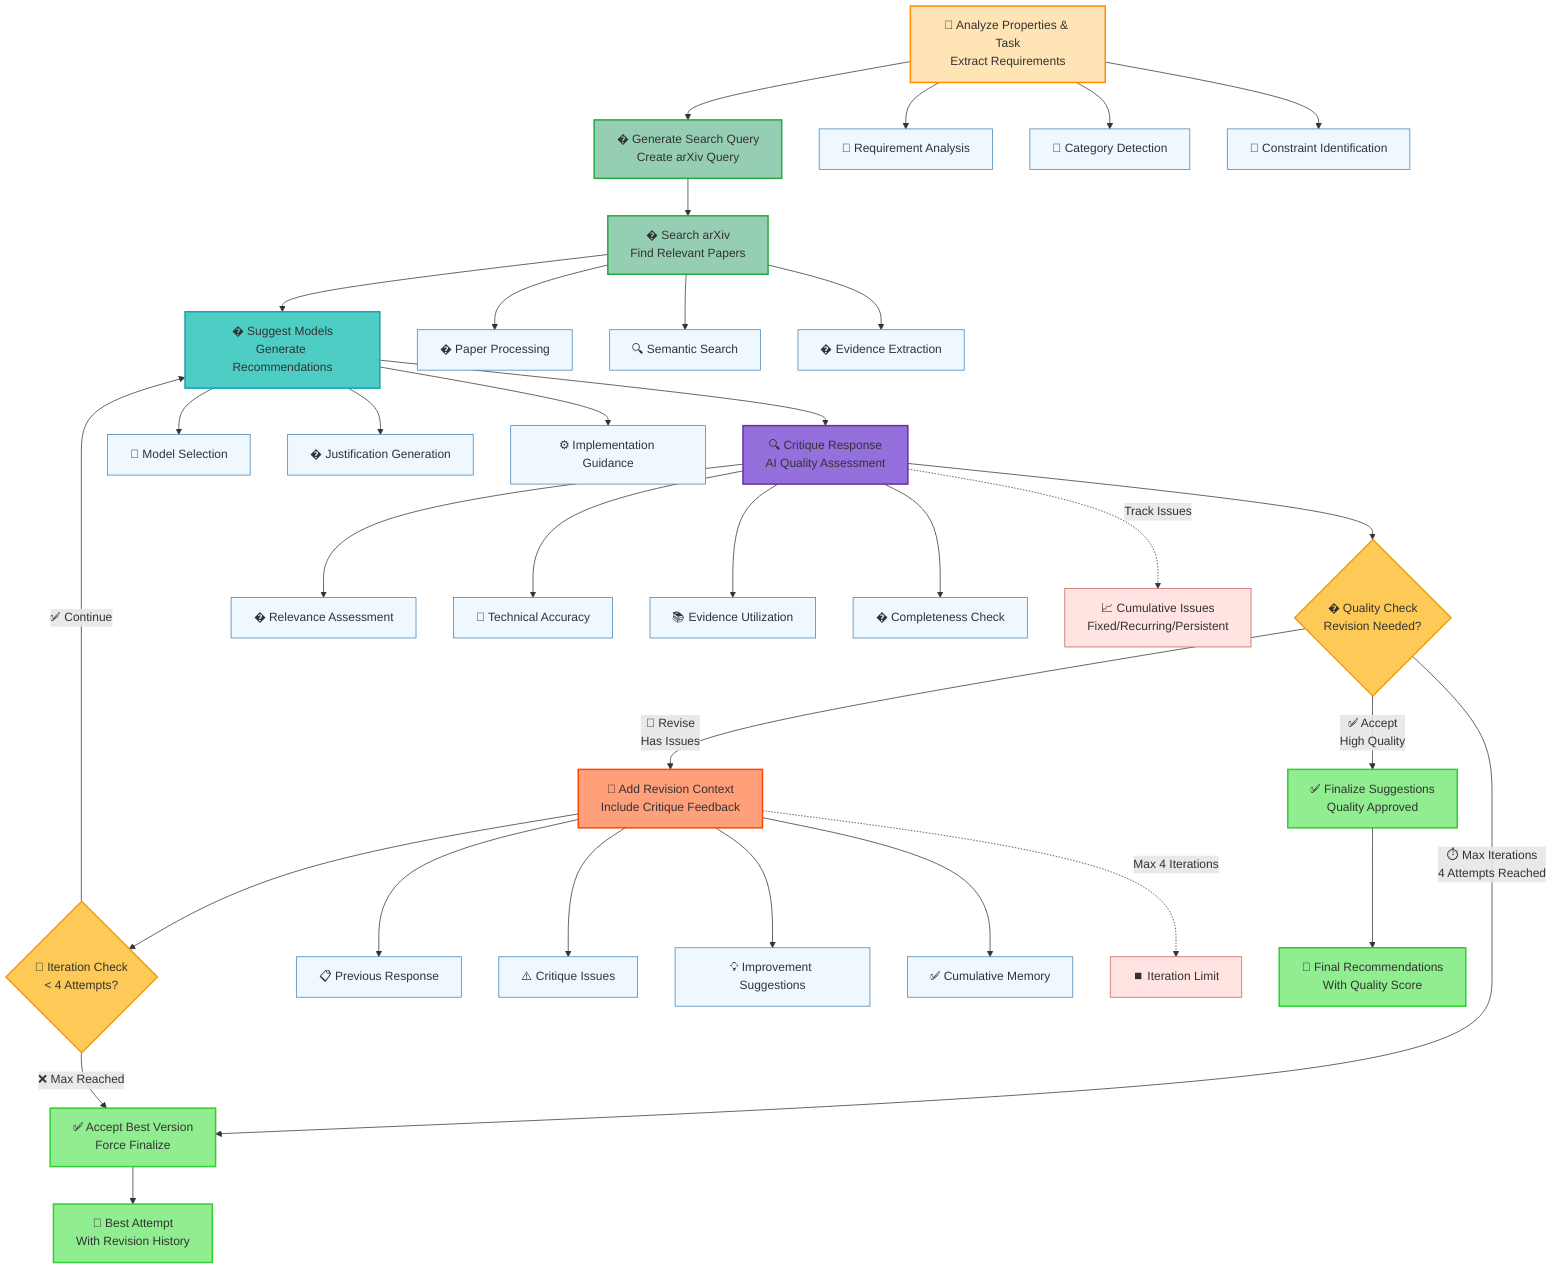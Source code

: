 graph TD
    A[🎯 Analyze Properties & Task<br/>Extract Requirements] --> B[� Generate Search Query<br/>Create arXiv Query]
    
    B --> C[� Search arXiv<br/>Find Relevant Papers]
    
    C --> D[� Suggest Models<br/>Generate Recommendations]
    
    D --> E[🔍 Critique Response<br/>AI Quality Assessment]
    
    E --> F{� Quality Check<br/>Revision Needed?}
    
    F -->|✅ Accept<br/>High Quality| G[✅ Finalize Suggestions<br/>Quality Approved]
    F -->|🔄 Revise<br/>Has Issues| H[🔧 Add Revision Context<br/>Include Critique Feedback]
    F -->|⏱️ Max Iterations<br/>4 Attempts Reached| I[✅ Accept Best Version<br/>Force Finalize]
    
    H --> J{🔄 Iteration Check<br/>< 4 Attempts?}
    J -->|✅ Continue| D
    J -->|❌ Max Reached| I
    
    %% Evidence Processing Details
    C --> C1[� Paper Processing]
    C --> C2[🔍 Semantic Search]
    C --> C3[� Evidence Extraction]
    
    %% Task Analysis Details  
    A --> A1[🎯 Requirement Analysis]
    A --> A2[📂 Category Detection]
    A --> A3[🔧 Constraint Identification]
    
    %% Model Suggestion Details
    D --> D1[🧠 Model Selection]
    D --> D2[� Justification Generation]
    D --> D3[⚙️ Implementation Guidance]
    
    %% Critique Details
    E --> E1[� Relevance Assessment]
    E --> E2[🔧 Technical Accuracy]
    E --> E3[📚 Evidence Utilization]
    E --> E4[� Completeness Check]
    
    %% Revision Context Details
    H --> H1[📋 Previous Response]
    H --> H2[⚠️ Critique Issues]
    H --> H3[💡 Improvement Suggestions]
    H --> H4[✅ Cumulative Memory]
    
    %% Quality Tracking
    E -.->|Track Issues| K[📈 Cumulative Issues<br/>Fixed/Recurring/Persistent]
    H -.->|Max 4 Iterations| L[⏹️ Iteration Limit]
    
    %% Final Outputs
    G --> M[📄 Final Recommendations<br/>With Quality Score]
    I --> N[📄 Best Attempt<br/>With Revision History]
    
    %% Styling
    classDef analysis fill:#FFE4B5,stroke:#FF8C00,stroke-width:2px
    classDef search fill:#96CEB4,stroke:#28A745,stroke-width:2px
    classDef generation fill:#4ECDC4,stroke:#17A2B8,stroke-width:2px
    classDef critique fill:#9370DB,stroke:#663399,stroke-width:2px
    classDef decision fill:#FECA57,stroke:#F39C12,stroke-width:2px
    classDef revision fill:#FFA07A,stroke:#FF4500,stroke-width:2px
    classDef success fill:#90EE90,stroke:#32CD32,stroke-width:2px
    classDef subprocess fill:#F0F8FF,stroke:#4682B4,stroke-width:1px
    classDef tracking fill:#FFE4E1,stroke:#CD5C5C,stroke-width:1px
    
    class A analysis
    class B,C search
    class D generation
    class E critique
    class F,J decision
    class H revision
    class G,I,M,N success
    class A1,A2,A3,C1,C2,C3,D1,D2,D3,E1,E2,E3,E4,H1,H2,H3,H4 subprocess
    class K,L tracking